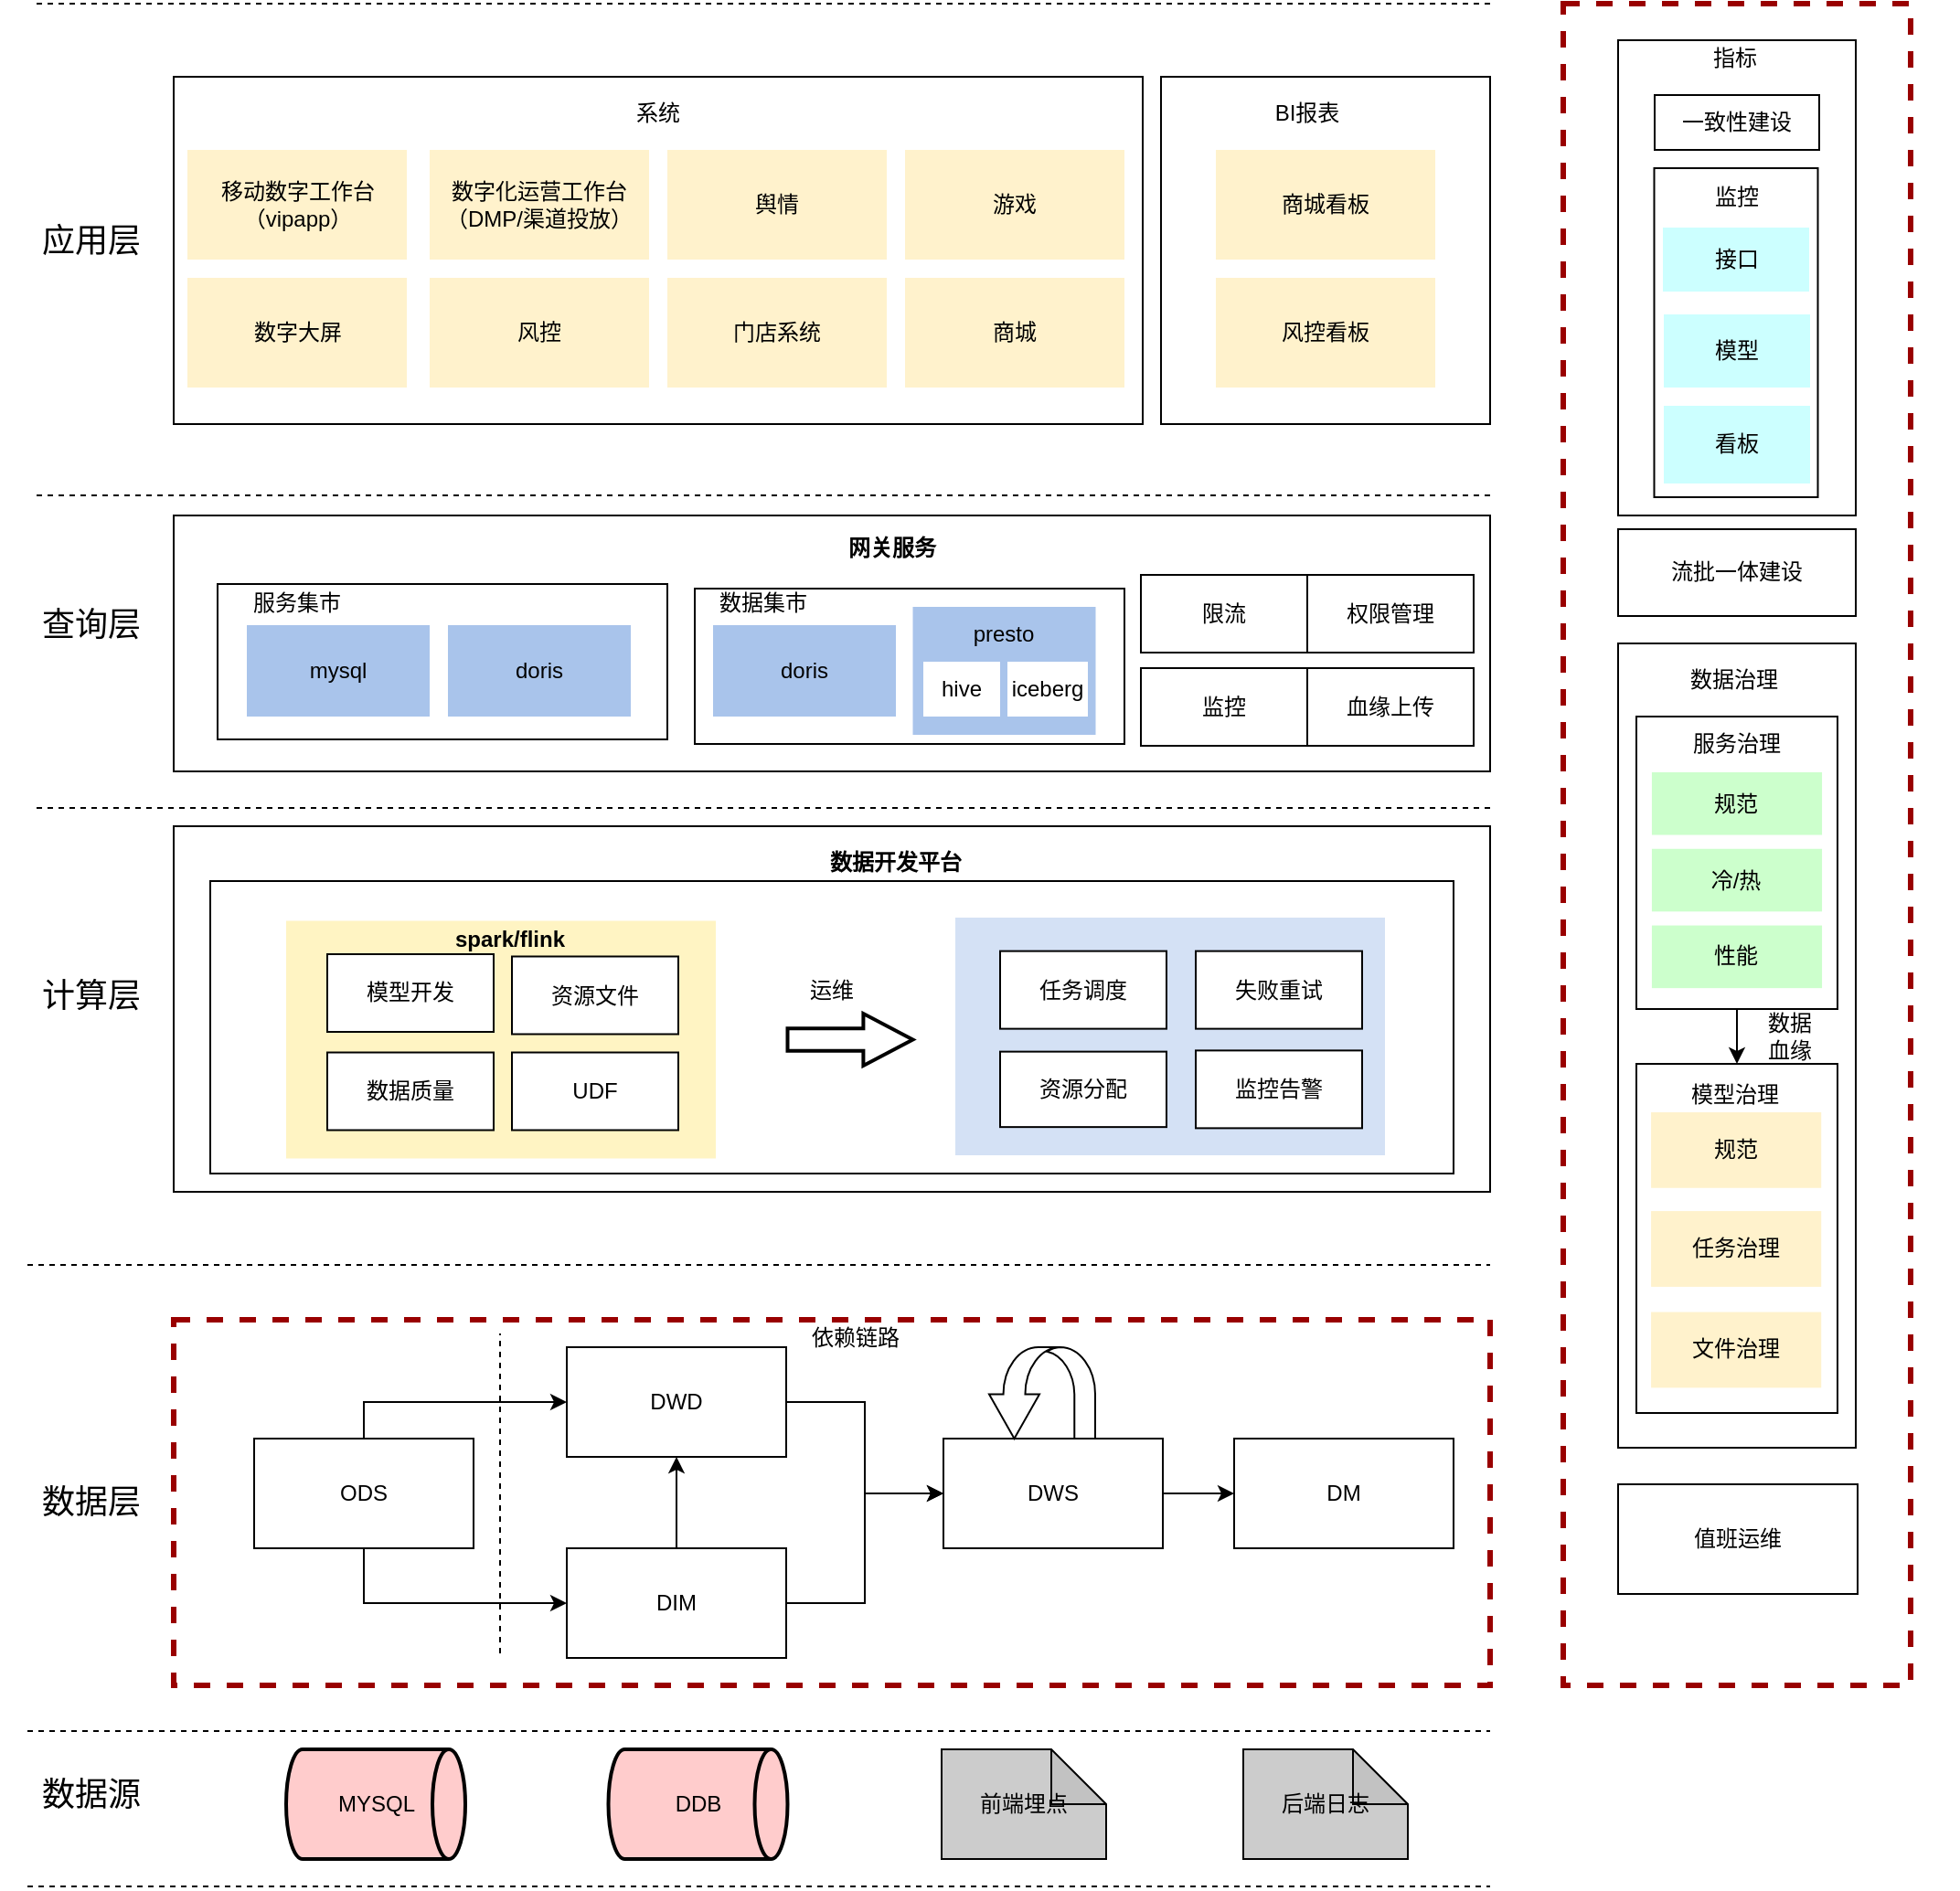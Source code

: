 <mxfile version="20.8.23" type="github">
  <diagram name="第 1 页" id="8vjXtbW4XhxlFyZ9hgyT">
    <mxGraphModel dx="1861" dy="1650" grid="1" gridSize="10" guides="1" tooltips="1" connect="1" arrows="1" fold="1" page="1" pageScale="1" pageWidth="827" pageHeight="1169" math="0" shadow="0">
      <root>
        <mxCell id="0" />
        <mxCell id="1" parent="0" />
        <mxCell id="ErQYisSNtyv5BiWGh4sq-1" value="" style="rounded=0;whiteSpace=wrap;html=1;strokeWidth=3;strokeColor=#990000;dashed=1;" parent="1" diagramCategory="general" diagramName="Rectangle" vertex="1">
          <mxGeometry x="840" y="-270" width="190" height="920" as="geometry" />
        </mxCell>
        <mxCell id="ErQYisSNtyv5BiWGh4sq-2" value="" style="rounded=0;whiteSpace=wrap;html=1;" parent="1" diagramCategory="general" diagramName="Rectangle" vertex="1">
          <mxGeometry x="870" y="80" width="130" height="440" as="geometry" />
        </mxCell>
        <mxCell id="ErQYisSNtyv5BiWGh4sq-3" value="" style="rounded=0;whiteSpace=wrap;html=1;" parent="1" diagramCategory="general" diagramName="Rectangle" vertex="1">
          <mxGeometry x="80" y="-230" width="530" height="190" as="geometry" />
        </mxCell>
        <mxCell id="ErQYisSNtyv5BiWGh4sq-4" value="MYSQL" style="shape=mxgraph.flowchart.direct_data;whiteSpace=wrap;html=1;fillColor=#FFCCCC;strokeColor=#000000;strokeWidth=2" parent="1" diagramCategory="Flowchart" diagramName="DirectData" vertex="1">
          <mxGeometry x="141.5" y="685" width="98" height="60" as="geometry" />
        </mxCell>
        <mxCell id="ErQYisSNtyv5BiWGh4sq-5" value="DDB" style="shape=mxgraph.flowchart.direct_data;whiteSpace=wrap;html=1;fillColor=#FFCCCC;strokeColor=#000000;strokeWidth=2" parent="1" diagramCategory="Flowchart" diagramName="DirectData" vertex="1">
          <mxGeometry x="317.75" y="685" width="98" height="60" as="geometry" />
        </mxCell>
        <mxCell id="ErQYisSNtyv5BiWGh4sq-6" value="前端埋点" style="shape=note;whiteSpace=wrap;html=1;backgroundOutline=1;darkOpacity=0.05;strokeColor=#000000;fillColor=#CCCCCC;" parent="1" diagramCategory="general" diagramName="Note" vertex="1">
          <mxGeometry x="500" y="685" width="90" height="60" as="geometry" />
        </mxCell>
        <mxCell id="ErQYisSNtyv5BiWGh4sq-7" value="" style="endArrow=none;dashed=1;html=1;" parent="1" diagramCategory="general" diagramName="dashed" edge="1">
          <mxGeometry width="50" height="50" relative="1" as="geometry">
            <mxPoint y="675" as="sourcePoint" />
            <mxPoint x="800" y="675" as="targetPoint" />
          </mxGeometry>
        </mxCell>
        <mxCell id="ErQYisSNtyv5BiWGh4sq-8" value="" style="endArrow=none;dashed=1;html=1;" parent="1" diagramCategory="general" diagramName="dashed" edge="1">
          <mxGeometry width="50" height="50" relative="1" as="geometry">
            <mxPoint y="420" as="sourcePoint" />
            <mxPoint x="800" y="420" as="targetPoint" />
          </mxGeometry>
        </mxCell>
        <mxCell id="ErQYisSNtyv5BiWGh4sq-9" value="&lt;font style=&quot;font-size: 18px;&quot;&gt;数据源&lt;/font&gt;" style="text;html=1;strokeColor=none;fillColor=none;align=center;verticalAlign=middle;whiteSpace=wrap;rounded=0;" parent="1" diagramCategory="general" diagramName="text" vertex="1">
          <mxGeometry y="700" width="70" height="20" as="geometry" />
        </mxCell>
        <mxCell id="ErQYisSNtyv5BiWGh4sq-10" value="&lt;span style=&quot;font-size: 18px;&quot;&gt;计算层&lt;/span&gt;" style="text;html=1;strokeColor=none;fillColor=none;align=center;verticalAlign=middle;whiteSpace=wrap;rounded=0;" parent="1" diagramCategory="general" diagramName="text" vertex="1">
          <mxGeometry y="262.5" width="70" height="20" as="geometry" />
        </mxCell>
        <mxCell id="ErQYisSNtyv5BiWGh4sq-11" value="&lt;span style=&quot;font-size: 18px;&quot;&gt;应用层&lt;/span&gt;" style="text;html=1;strokeColor=none;fillColor=none;align=center;verticalAlign=middle;whiteSpace=wrap;rounded=0;" parent="1" diagramCategory="general" diagramName="text" vertex="1">
          <mxGeometry y="-150" width="70" height="20" as="geometry" />
        </mxCell>
        <mxCell id="ErQYisSNtyv5BiWGh4sq-12" value="&lt;span style=&quot;font-size: 18px;&quot;&gt;数据层&lt;/span&gt;" style="text;html=1;strokeColor=none;fillColor=none;align=center;verticalAlign=middle;whiteSpace=wrap;rounded=0;" parent="1" diagramCategory="general" diagramName="text" vertex="1">
          <mxGeometry x="-15" y="540" width="100" height="20" as="geometry" />
        </mxCell>
        <mxCell id="ErQYisSNtyv5BiWGh4sq-13" value="后端日志" style="shape=note;whiteSpace=wrap;html=1;backgroundOutline=1;darkOpacity=0.05;strokeColor=#000000;fillColor=#CCCCCC;" parent="1" diagramCategory="general" diagramName="Note" vertex="1">
          <mxGeometry x="665" y="685" width="90" height="60" as="geometry" />
        </mxCell>
        <mxCell id="ErQYisSNtyv5BiWGh4sq-14" value="" style="rounded=0;whiteSpace=wrap;html=1;" parent="1" diagramCategory="general" diagramName="Rectangle" vertex="1">
          <mxGeometry x="80" y="180" width="720" height="200" as="geometry" />
        </mxCell>
        <mxCell id="ErQYisSNtyv5BiWGh4sq-15" value="" style="endArrow=none;dashed=1;html=1;" parent="1" diagramCategory="general" diagramName="dashed" edge="1">
          <mxGeometry width="50" height="50" relative="1" as="geometry">
            <mxPoint x="5" y="170" as="sourcePoint" />
            <mxPoint x="800" y="170" as="targetPoint" />
          </mxGeometry>
        </mxCell>
        <mxCell id="ErQYisSNtyv5BiWGh4sq-16" value="&lt;span style=&quot;font-size: 18px;&quot;&gt;查询层&lt;/span&gt;" style="text;html=1;strokeColor=none;fillColor=none;align=center;verticalAlign=middle;whiteSpace=wrap;rounded=0;" parent="1" diagramCategory="general" diagramName="text" vertex="1">
          <mxGeometry y="60" width="70" height="20" as="geometry" />
        </mxCell>
        <mxCell id="ErQYisSNtyv5BiWGh4sq-17" value="" style="rounded=0;whiteSpace=wrap;html=1;strokeColor=#990000;strokeWidth=3;dashed=1;" parent="1" diagramCategory="general" diagramName="Rectangle" vertex="1">
          <mxGeometry x="80" y="450" width="720" height="200" as="geometry" />
        </mxCell>
        <mxCell id="ErQYisSNtyv5BiWGh4sq-18" value="移动数字工作台（vipapp）" style="rounded=0;whiteSpace=wrap;html=1;strokeColor=none;fillColor=#FFF2CC;" parent="1" diagramCategory="general" diagramName="Rectangle" vertex="1">
          <mxGeometry x="87.5" y="-190" width="120" height="60" as="geometry" />
        </mxCell>
        <mxCell id="ErQYisSNtyv5BiWGh4sq-19" value="数字化运营工作台&lt;br /&gt;（DMP/渠道投放）" style="rounded=0;whiteSpace=wrap;html=1;strokeColor=none;fillColor=#FFF2CC;" parent="1" diagramCategory="general" diagramName="Rectangle" vertex="1">
          <mxGeometry x="220" y="-190" width="120" height="60" as="geometry" />
        </mxCell>
        <mxCell id="ErQYisSNtyv5BiWGh4sq-20" value="数字大屏" style="rounded=0;whiteSpace=wrap;html=1;strokeColor=none;fillColor=#FFF2CC;" parent="1" diagramCategory="general" diagramName="Rectangle" vertex="1">
          <mxGeometry x="87.5" y="-120" width="120" height="60" as="geometry" />
        </mxCell>
        <mxCell id="ErQYisSNtyv5BiWGh4sq-21" value="" style="rounded=0;whiteSpace=wrap;html=1;" parent="1" diagramCategory="general" diagramName="Rectangle" vertex="1">
          <mxGeometry x="620" y="-230" width="180" height="190" as="geometry" />
        </mxCell>
        <mxCell id="ErQYisSNtyv5BiWGh4sq-22" value="商城" style="rounded=0;whiteSpace=wrap;html=1;strokeColor=none;fillColor=#FFF2CC;" parent="1" diagramCategory="general" diagramName="Rectangle" vertex="1">
          <mxGeometry x="480" y="-120" width="120" height="60" as="geometry" />
        </mxCell>
        <mxCell id="ErQYisSNtyv5BiWGh4sq-23" value="" style="rounded=0;whiteSpace=wrap;html=1;align=left;" parent="1" diagramCategory="general" diagramName="Rectangle" vertex="1">
          <mxGeometry x="80" y="10" width="720" height="140" as="geometry" />
        </mxCell>
        <mxCell id="ErQYisSNtyv5BiWGh4sq-24" value="mysql" style="rounded=0;whiteSpace=wrap;html=1;" parent="1" diagramCategory="general" diagramName="Rectangle" vertex="1">
          <mxGeometry x="180" y="65" width="100" height="50" as="geometry" />
        </mxCell>
        <mxCell id="ErQYisSNtyv5BiWGh4sq-25" value="网关服务" style="text;html=1;strokeColor=none;fillColor=none;align=center;verticalAlign=middle;whiteSpace=wrap;rounded=0;fontStyle=1" parent="1" diagramCategory="general" diagramName="text" vertex="1">
          <mxGeometry x="437.5" y="17.5" width="70" height="20" as="geometry" />
        </mxCell>
        <mxCell id="ErQYisSNtyv5BiWGh4sq-26" style="edgeStyle=orthogonalEdgeStyle;rounded=0;orthogonalLoop=1;jettySize=auto;html=1;exitX=0.5;exitY=1;exitDx=0;exitDy=0;" parent="1" edge="1">
          <mxGeometry relative="1" as="geometry">
            <mxPoint x="534" y="70" as="sourcePoint" />
            <mxPoint x="534" y="70" as="targetPoint" />
          </mxGeometry>
        </mxCell>
        <mxCell id="ErQYisSNtyv5BiWGh4sq-27" value="" style="rounded=0;whiteSpace=wrap;html=1;align=left;" parent="1" diagramCategory="general" diagramName="Rectangle" vertex="1">
          <mxGeometry x="100" y="210" width="680" height="160" as="geometry" />
        </mxCell>
        <mxCell id="ErQYisSNtyv5BiWGh4sq-28" value="门店系统" style="rounded=0;whiteSpace=wrap;html=1;strokeColor=none;fillColor=#FFF2CC;" parent="1" diagramCategory="general" diagramName="Rectangle" vertex="1">
          <mxGeometry x="350" y="-120" width="120" height="60" as="geometry" />
        </mxCell>
        <mxCell id="ErQYisSNtyv5BiWGh4sq-29" value="舆情" style="rounded=0;whiteSpace=wrap;html=1;strokeColor=none;fillColor=#FFF2CC;" parent="1" diagramCategory="general" diagramName="Rectangle" vertex="1">
          <mxGeometry x="350" y="-190" width="120" height="60" as="geometry" />
        </mxCell>
        <mxCell id="ErQYisSNtyv5BiWGh4sq-30" value="游戏" style="rounded=0;whiteSpace=wrap;html=1;strokeColor=none;fillColor=#FFF2CC;" parent="1" diagramCategory="general" diagramName="Rectangle" vertex="1">
          <mxGeometry x="480" y="-190" width="120" height="60" as="geometry" />
        </mxCell>
        <mxCell id="ErQYisSNtyv5BiWGh4sq-31" value="风控" style="rounded=0;whiteSpace=wrap;html=1;strokeColor=none;fillColor=#FFF2CC;" parent="1" diagramCategory="general" diagramName="Rectangle" vertex="1">
          <mxGeometry x="220" y="-120" width="120" height="60" as="geometry" />
        </mxCell>
        <mxCell id="ErQYisSNtyv5BiWGh4sq-32" value="商城看板" style="rounded=0;whiteSpace=wrap;html=1;strokeColor=none;fillColor=#FFF2CC;" parent="1" diagramCategory="general" diagramName="Rectangle" vertex="1">
          <mxGeometry x="650" y="-190" width="120" height="60" as="geometry" />
        </mxCell>
        <mxCell id="ErQYisSNtyv5BiWGh4sq-33" value="风控看板" style="rounded=0;whiteSpace=wrap;html=1;strokeColor=none;fillColor=#FFF2CC;" parent="1" diagramCategory="general" diagramName="Rectangle" vertex="1">
          <mxGeometry x="650" y="-120" width="120" height="60" as="geometry" />
        </mxCell>
        <mxCell id="ErQYisSNtyv5BiWGh4sq-34" value="系统" style="text;html=1;strokeColor=none;fillColor=none;align=center;verticalAlign=middle;whiteSpace=wrap;rounded=0;" parent="1" diagramCategory="general" diagramName="text" vertex="1">
          <mxGeometry x="325" y="-220" width="40" height="20" as="geometry" />
        </mxCell>
        <mxCell id="ErQYisSNtyv5BiWGh4sq-35" value="BI报表" style="text;html=1;strokeColor=none;fillColor=none;align=center;verticalAlign=middle;whiteSpace=wrap;rounded=0;" parent="1" diagramCategory="general" diagramName="text" vertex="1">
          <mxGeometry x="680" y="-220" width="40" height="20" as="geometry" />
        </mxCell>
        <mxCell id="ErQYisSNtyv5BiWGh4sq-36" value="" style="rounded=0;whiteSpace=wrap;html=1;" parent="1" diagramCategory="general" diagramName="Rectangle" vertex="1">
          <mxGeometry x="104" y="47.5" width="246" height="85" as="geometry" />
        </mxCell>
        <mxCell id="ErQYisSNtyv5BiWGh4sq-37" value="mysql" style="rounded=0;whiteSpace=wrap;html=1;strokeColor=none;fillColor=#A9C4EB;" parent="1" diagramCategory="general" diagramName="Rectangle" vertex="1">
          <mxGeometry x="120" y="70" width="100" height="50" as="geometry" />
        </mxCell>
        <mxCell id="ErQYisSNtyv5BiWGh4sq-38" value="doris" style="rounded=0;whiteSpace=wrap;html=1;strokeColor=none;fillColor=#A9C4EB;" parent="1" diagramCategory="general" diagramName="Rectangle" vertex="1">
          <mxGeometry x="230" y="70" width="100" height="50" as="geometry" />
        </mxCell>
        <mxCell id="ErQYisSNtyv5BiWGh4sq-39" value="服务集市" style="text;html=1;strokeColor=none;fillColor=none;align=center;verticalAlign=middle;whiteSpace=wrap;rounded=0;" parent="1" diagramCategory="general" diagramName="text" vertex="1">
          <mxGeometry x="120" y="47.5" width="55" height="20" as="geometry" />
        </mxCell>
        <mxCell id="ErQYisSNtyv5BiWGh4sq-40" value="" style="rounded=0;whiteSpace=wrap;html=1;" parent="1" diagramCategory="general" diagramName="Rectangle" vertex="1">
          <mxGeometry x="365" y="50" width="235" height="85" as="geometry" />
        </mxCell>
        <mxCell id="ErQYisSNtyv5BiWGh4sq-41" value="doris" style="rounded=0;whiteSpace=wrap;html=1;strokeColor=none;fillColor=#A9C4EB;" parent="1" diagramCategory="general" diagramName="Rectangle" vertex="1">
          <mxGeometry x="375" y="70" width="100" height="50" as="geometry" />
        </mxCell>
        <mxCell id="ErQYisSNtyv5BiWGh4sq-42" value="" style="rounded=0;whiteSpace=wrap;html=1;strokeColor=none;fillColor=#A9C4EB;" parent="1" diagramCategory="general" diagramName="Rectangle" vertex="1">
          <mxGeometry x="484.25" y="60" width="100" height="70" as="geometry" />
        </mxCell>
        <mxCell id="ErQYisSNtyv5BiWGh4sq-43" value="数据集市" style="text;html=1;strokeColor=none;fillColor=none;align=center;verticalAlign=middle;whiteSpace=wrap;rounded=0;" parent="1" diagramCategory="general" diagramName="text" vertex="1">
          <mxGeometry x="375" y="47.5" width="55" height="20" as="geometry" />
        </mxCell>
        <mxCell id="ErQYisSNtyv5BiWGh4sq-44" value="数据开发平台" style="text;html=1;strokeColor=none;fillColor=none;align=center;verticalAlign=middle;whiteSpace=wrap;rounded=0;fontStyle=1" parent="1" diagramCategory="general" diagramName="text" vertex="1">
          <mxGeometry x="430" y="190" width="90" height="20" as="geometry" />
        </mxCell>
        <mxCell id="ErQYisSNtyv5BiWGh4sq-45" value="" style="endArrow=none;dashed=1;html=1;" parent="1" diagramCategory="general" diagramName="dashed" edge="1">
          <mxGeometry width="50" height="50" relative="1" as="geometry">
            <mxPoint x="5" y="-270" as="sourcePoint" />
            <mxPoint x="800" y="-270" as="targetPoint" />
          </mxGeometry>
        </mxCell>
        <mxCell id="ErQYisSNtyv5BiWGh4sq-46" style="edgeStyle=orthogonalEdgeStyle;rounded=0;orthogonalLoop=1;jettySize=auto;html=1;exitX=0.5;exitY=0;exitDx=0;exitDy=0;" parent="1" source="ErQYisSNtyv5BiWGh4sq-48" target="ErQYisSNtyv5BiWGh4sq-50" edge="1">
          <mxGeometry relative="1" as="geometry" />
        </mxCell>
        <mxCell id="ErQYisSNtyv5BiWGh4sq-47" style="edgeStyle=orthogonalEdgeStyle;rounded=0;orthogonalLoop=1;jettySize=auto;html=1;exitX=0.5;exitY=1;exitDx=0;exitDy=0;" parent="1" source="ErQYisSNtyv5BiWGh4sq-48" target="ErQYisSNtyv5BiWGh4sq-52" edge="1">
          <mxGeometry relative="1" as="geometry" />
        </mxCell>
        <mxCell id="ErQYisSNtyv5BiWGh4sq-48" value="ODS" style="rounded=0;whiteSpace=wrap;html=1;" parent="1" diagramCategory="general" diagramName="Rectangle" vertex="1">
          <mxGeometry x="124" y="515" width="120" height="60" as="geometry" />
        </mxCell>
        <mxCell id="ErQYisSNtyv5BiWGh4sq-49" style="edgeStyle=orthogonalEdgeStyle;rounded=0;orthogonalLoop=1;jettySize=auto;html=1;exitX=1;exitY=0.5;exitDx=0;exitDy=0;entryX=0;entryY=0.5;entryDx=0;entryDy=0;" parent="1" source="ErQYisSNtyv5BiWGh4sq-50" target="ErQYisSNtyv5BiWGh4sq-105" edge="1">
          <mxGeometry relative="1" as="geometry" />
        </mxCell>
        <mxCell id="ErQYisSNtyv5BiWGh4sq-50" value="DWD" style="rounded=0;whiteSpace=wrap;html=1;" parent="1" diagramCategory="general" diagramName="Rectangle" vertex="1">
          <mxGeometry x="295" y="465" width="120" height="60" as="geometry" />
        </mxCell>
        <mxCell id="ErQYisSNtyv5BiWGh4sq-51" style="edgeStyle=orthogonalEdgeStyle;rounded=0;orthogonalLoop=1;jettySize=auto;html=1;exitX=0.5;exitY=0;exitDx=0;exitDy=0;" parent="1" source="ErQYisSNtyv5BiWGh4sq-52" target="ErQYisSNtyv5BiWGh4sq-50" edge="1">
          <mxGeometry relative="1" as="geometry" />
        </mxCell>
        <mxCell id="ErQYisSNtyv5BiWGh4sq-52" value="DIM" style="rounded=0;whiteSpace=wrap;html=1;" parent="1" diagramCategory="general" diagramName="Rectangle" vertex="1">
          <mxGeometry x="295" y="575" width="120" height="60" as="geometry" />
        </mxCell>
        <mxCell id="ErQYisSNtyv5BiWGh4sq-53" style="edgeStyle=orthogonalEdgeStyle;rounded=0;orthogonalLoop=1;jettySize=auto;html=1;exitX=1;exitY=0.5;exitDx=0;exitDy=0;entryX=0;entryY=0.5;entryDx=0;entryDy=0;" parent="1" source="ErQYisSNtyv5BiWGh4sq-105" target="ErQYisSNtyv5BiWGh4sq-54" edge="1">
          <mxGeometry relative="1" as="geometry" />
        </mxCell>
        <mxCell id="ErQYisSNtyv5BiWGh4sq-54" value="DM" style="rounded=0;whiteSpace=wrap;html=1;" parent="1" diagramCategory="general" diagramName="Rectangle" vertex="1">
          <mxGeometry x="660" y="515" width="120" height="60" as="geometry" />
        </mxCell>
        <mxCell id="ErQYisSNtyv5BiWGh4sq-55" style="edgeStyle=orthogonalEdgeStyle;rounded=0;orthogonalLoop=1;jettySize=auto;html=1;exitX=1;exitY=0.5;exitDx=0;exitDy=0;entryX=0;entryY=0.5;entryDx=0;entryDy=0;" parent="1" source="ErQYisSNtyv5BiWGh4sq-52" target="ErQYisSNtyv5BiWGh4sq-105" edge="1">
          <mxGeometry relative="1" as="geometry" />
        </mxCell>
        <mxCell id="ErQYisSNtyv5BiWGh4sq-56" value="" style="shape=mxgraph.flowchart.transfer;whiteSpace=wrap;html=1;fillColor=#ffffff;strokeColor=#000000;strokeWidth=2" parent="1" diagramCategory="Flowchart" diagramName="Transfer" vertex="1">
          <mxGeometry x="415.75" y="282.5" width="68.5" height="28.5" as="geometry" />
        </mxCell>
        <mxCell id="ErQYisSNtyv5BiWGh4sq-57" value="" style="rounded=0;whiteSpace=wrap;html=1;fillColor=#FFF4C3;strokeColor=none;" parent="1" diagramCategory="general" diagramName="Rectangle" vertex="1">
          <mxGeometry x="141.5" y="231.75" width="235" height="130" as="geometry" />
        </mxCell>
        <mxCell id="ErQYisSNtyv5BiWGh4sq-58" value="模型开发" style="rounded=0;whiteSpace=wrap;html=1;" parent="1" diagramCategory="general" diagramName="Rectangle" vertex="1">
          <mxGeometry x="164" y="250" width="91" height="42.5" as="geometry" />
        </mxCell>
        <mxCell id="ErQYisSNtyv5BiWGh4sq-59" value="资源文件" style="rounded=0;whiteSpace=wrap;html=1;" parent="1" diagramCategory="general" diagramName="Rectangle" vertex="1">
          <mxGeometry x="265" y="251.25" width="91" height="42.5" as="geometry" />
        </mxCell>
        <mxCell id="ErQYisSNtyv5BiWGh4sq-60" value="UDF" style="rounded=0;whiteSpace=wrap;html=1;" parent="1" diagramCategory="general" diagramName="Rectangle" vertex="1">
          <mxGeometry x="265" y="303.76" width="91" height="42.5" as="geometry" />
        </mxCell>
        <mxCell id="ErQYisSNtyv5BiWGh4sq-61" value="数据质量" style="rounded=0;whiteSpace=wrap;html=1;" parent="1" diagramCategory="general" diagramName="Rectangle" vertex="1">
          <mxGeometry x="164" y="303.76" width="91" height="42.5" as="geometry" />
        </mxCell>
        <mxCell id="ErQYisSNtyv5BiWGh4sq-62" value="" style="rounded=0;whiteSpace=wrap;html=1;strokeColor=none;fillColor=#D4E1F5;" parent="1" diagramCategory="general" diagramName="Rectangle" vertex="1">
          <mxGeometry x="507.5" y="230" width="235" height="130" as="geometry" />
        </mxCell>
        <mxCell id="ErQYisSNtyv5BiWGh4sq-63" value="资源分配" style="rounded=0;whiteSpace=wrap;html=1;" parent="1" diagramCategory="general" diagramName="Rectangle" vertex="1">
          <mxGeometry x="532" y="303.32" width="91" height="41.25" as="geometry" />
        </mxCell>
        <mxCell id="ErQYisSNtyv5BiWGh4sq-64" value="任务调度" style="rounded=0;whiteSpace=wrap;html=1;" parent="1" diagramCategory="general" diagramName="Rectangle" vertex="1">
          <mxGeometry x="532" y="248.31" width="91" height="42.5" as="geometry" />
        </mxCell>
        <mxCell id="ErQYisSNtyv5BiWGh4sq-65" value="失败重试" style="rounded=0;whiteSpace=wrap;html=1;" parent="1" diagramCategory="general" diagramName="Rectangle" vertex="1">
          <mxGeometry x="639" y="248.31" width="91" height="42.5" as="geometry" />
        </mxCell>
        <mxCell id="ErQYisSNtyv5BiWGh4sq-66" value="监控告警" style="rounded=0;whiteSpace=wrap;html=1;" parent="1" diagramCategory="general" diagramName="Rectangle" vertex="1">
          <mxGeometry x="639" y="302.69" width="91" height="42.5" as="geometry" />
        </mxCell>
        <mxCell id="ErQYisSNtyv5BiWGh4sq-67" value="spark/flink" style="text;html=1;strokeColor=none;fillColor=none;align=center;verticalAlign=middle;whiteSpace=wrap;rounded=0;fontStyle=1" parent="1" diagramCategory="general" diagramName="text" vertex="1">
          <mxGeometry x="244" y="231.75" width="40" height="20" as="geometry" />
        </mxCell>
        <mxCell id="ErQYisSNtyv5BiWGh4sq-68" value="" style="endArrow=none;dashed=1;html=1;" parent="1" diagramCategory="general" diagramName="dashed" edge="1">
          <mxGeometry width="50" height="50" relative="1" as="geometry">
            <mxPoint x="5" y="-1" as="sourcePoint" />
            <mxPoint x="800" y="-1" as="targetPoint" />
          </mxGeometry>
        </mxCell>
        <mxCell id="ErQYisSNtyv5BiWGh4sq-69" value="运维" style="text;html=1;strokeColor=none;fillColor=none;align=center;verticalAlign=middle;whiteSpace=wrap;rounded=0;" parent="1" diagramCategory="general" diagramName="text" vertex="1">
          <mxGeometry x="420" y="260" width="40" height="20" as="geometry" />
        </mxCell>
        <mxCell id="ErQYisSNtyv5BiWGh4sq-70" value="" style="endArrow=none;dashed=1;html=1;" parent="1" diagramCategory="general" diagramName="dashed" edge="1">
          <mxGeometry width="50" height="50" relative="1" as="geometry">
            <mxPoint y="760" as="sourcePoint" />
            <mxPoint x="800" y="760" as="targetPoint" />
          </mxGeometry>
        </mxCell>
        <mxCell id="ErQYisSNtyv5BiWGh4sq-71" value="" style="endArrow=none;dashed=1;html=1;" parent="1" diagramCategory="general" diagramName="dashed" edge="1">
          <mxGeometry width="50" height="50" relative="1" as="geometry">
            <mxPoint x="258.5" y="632.5" as="sourcePoint" />
            <mxPoint x="258.5" y="457.5" as="targetPoint" />
          </mxGeometry>
        </mxCell>
        <mxCell id="ErQYisSNtyv5BiWGh4sq-72" value="权限管理" style="rounded=0;whiteSpace=wrap;html=1;" parent="1" diagramCategory="general" diagramName="Rectangle" vertex="1">
          <mxGeometry x="700" y="42.5" width="91" height="42.5" as="geometry" />
        </mxCell>
        <mxCell id="ErQYisSNtyv5BiWGh4sq-73" value="血缘上传" style="rounded=0;whiteSpace=wrap;html=1;" parent="1" diagramCategory="general" diagramName="Rectangle" vertex="1">
          <mxGeometry x="700" y="93.5" width="91" height="42.5" as="geometry" />
        </mxCell>
        <mxCell id="ErQYisSNtyv5BiWGh4sq-74" value="依赖链路" style="text;html=1;strokeColor=none;fillColor=none;align=center;verticalAlign=middle;whiteSpace=wrap;rounded=0;" parent="1" diagramCategory="general" diagramName="text" vertex="1">
          <mxGeometry x="426" y="450" width="54" height="20" as="geometry" />
        </mxCell>
        <mxCell id="ErQYisSNtyv5BiWGh4sq-75" value="" style="rounded=0;whiteSpace=wrap;html=1;" parent="1" diagramCategory="general" diagramName="Rectangle" vertex="1">
          <mxGeometry x="870" y="-250" width="130" height="260" as="geometry" />
        </mxCell>
        <mxCell id="ErQYisSNtyv5BiWGh4sq-76" value="指标" style="text;html=1;strokeColor=none;fillColor=none;align=center;verticalAlign=middle;whiteSpace=wrap;rounded=0;" parent="1" diagramCategory="general" diagramName="text" vertex="1">
          <mxGeometry x="907.5" y="-250" width="52" height="20" as="geometry" />
        </mxCell>
        <mxCell id="ErQYisSNtyv5BiWGh4sq-77" value="值班运维" style="rounded=0;whiteSpace=wrap;html=1;" parent="1" diagramCategory="general" diagramName="Rectangle" vertex="1">
          <mxGeometry x="870" y="540" width="131" height="60" as="geometry" />
        </mxCell>
        <mxCell id="ErQYisSNtyv5BiWGh4sq-78" value="流批一体建设" style="rounded=0;whiteSpace=wrap;html=1;" parent="1" diagramCategory="general" diagramName="Rectangle" vertex="1">
          <mxGeometry x="870" y="17.5" width="130" height="47.5" as="geometry" />
        </mxCell>
        <mxCell id="ErQYisSNtyv5BiWGh4sq-79" value="" style="rounded=0;whiteSpace=wrap;html=1;" parent="1" diagramCategory="general" diagramName="Rectangle" vertex="1">
          <mxGeometry x="889.75" y="-180" width="89.5" height="180" as="geometry" />
        </mxCell>
        <mxCell id="ErQYisSNtyv5BiWGh4sq-80" value="接口" style="rounded=0;whiteSpace=wrap;html=1;strokeColor=none;fillColor=#CCFFFF;" parent="1" diagramCategory="general" diagramName="Rectangle" vertex="1">
          <mxGeometry x="894.5" y="-147.5" width="80" height="35" as="geometry" />
        </mxCell>
        <mxCell id="ErQYisSNtyv5BiWGh4sq-81" value="模型" style="rounded=0;whiteSpace=wrap;html=1;strokeColor=none;fillColor=#CCFFFF;" parent="1" diagramCategory="general" diagramName="Rectangle" vertex="1">
          <mxGeometry x="895" y="-100" width="80" height="40" as="geometry" />
        </mxCell>
        <mxCell id="ErQYisSNtyv5BiWGh4sq-82" value="看板" style="rounded=0;whiteSpace=wrap;html=1;strokeColor=none;fillColor=#CCFFFF;" parent="1" diagramCategory="general" diagramName="Rectangle" vertex="1">
          <mxGeometry x="895" y="-50" width="80" height="42.5" as="geometry" />
        </mxCell>
        <mxCell id="ErQYisSNtyv5BiWGh4sq-83" value="监控" style="text;html=1;strokeColor=none;fillColor=none;align=center;verticalAlign=middle;whiteSpace=wrap;rounded=0;" parent="1" diagramCategory="general" diagramName="text" vertex="1">
          <mxGeometry x="915" y="-174" width="40" height="20" as="geometry" />
        </mxCell>
        <mxCell id="ErQYisSNtyv5BiWGh4sq-84" value="一致性建设" style="rounded=0;whiteSpace=wrap;html=1;" parent="1" diagramCategory="general" diagramName="Rectangle" vertex="1">
          <mxGeometry x="890" y="-220" width="90" height="30" as="geometry" />
        </mxCell>
        <mxCell id="ErQYisSNtyv5BiWGh4sq-85" value="" style="group" parent="1" connectable="0" vertex="1">
          <mxGeometry x="890" y="120" width="165.86" height="272.62" as="geometry" />
        </mxCell>
        <mxCell id="ErQYisSNtyv5BiWGh4sq-86" value="" style="rounded=0;whiteSpace=wrap;html=1;" parent="ErQYisSNtyv5BiWGh4sq-85" diagramCategory="general" diagramName="Rectangle" vertex="1">
          <mxGeometry x="-10.0" width="110.0" height="160" as="geometry" />
        </mxCell>
        <mxCell id="ErQYisSNtyv5BiWGh4sq-87" value="服务治理" style="text;html=1;strokeColor=none;fillColor=none;align=center;verticalAlign=middle;whiteSpace=wrap;rounded=0;" parent="ErQYisSNtyv5BiWGh4sq-85" diagramCategory="general" diagramName="text" vertex="1">
          <mxGeometry x="15.86" y="7.62" width="58.27" height="15.24" as="geometry" />
        </mxCell>
        <mxCell id="ErQYisSNtyv5BiWGh4sq-88" value="规范" style="rounded=0;whiteSpace=wrap;html=1;strokeColor=none;fillColor=#CCFFCC;" parent="ErQYisSNtyv5BiWGh4sq-85" diagramCategory="general" diagramName="Rectangle" vertex="1">
          <mxGeometry x="-1.538" y="30.476" width="93.077" height="34.286" as="geometry" />
        </mxCell>
        <mxCell id="ErQYisSNtyv5BiWGh4sq-89" value="冷/热" style="rounded=0;whiteSpace=wrap;html=1;strokeColor=none;fillColor=#CCFFCC;" parent="ErQYisSNtyv5BiWGh4sq-85" diagramCategory="general" diagramName="Rectangle" vertex="1">
          <mxGeometry x="-1.538" y="72.381" width="93.077" height="34.286" as="geometry" />
        </mxCell>
        <mxCell id="ErQYisSNtyv5BiWGh4sq-90" value="性能" style="rounded=0;whiteSpace=wrap;html=1;strokeColor=none;fillColor=#CCFFCC;" parent="ErQYisSNtyv5BiWGh4sq-85" diagramCategory="general" diagramName="Rectangle" vertex="1">
          <mxGeometry x="-1.538" y="114.286" width="93.077" height="34.286" as="geometry" />
        </mxCell>
        <mxCell id="ErQYisSNtyv5BiWGh4sq-91" value="" style="group" parent="1" connectable="0" vertex="1">
          <mxGeometry x="880" y="310" width="110" height="191" as="geometry" />
        </mxCell>
        <mxCell id="ErQYisSNtyv5BiWGh4sq-92" value="" style="rounded=0;whiteSpace=wrap;html=1;" parent="ErQYisSNtyv5BiWGh4sq-91" diagramCategory="general" diagramName="Rectangle" vertex="1">
          <mxGeometry width="110" height="191" as="geometry" />
        </mxCell>
        <mxCell id="ErQYisSNtyv5BiWGh4sq-93" value="任务治理" style="rounded=0;whiteSpace=wrap;html=1;strokeColor=none;fillColor=#FFF2CC;" parent="ErQYisSNtyv5BiWGh4sq-91" diagramCategory="general" diagramName="Rectangle" vertex="1">
          <mxGeometry x="8.038" y="80.542" width="93.077" height="41.422" as="geometry" />
        </mxCell>
        <mxCell id="ErQYisSNtyv5BiWGh4sq-94" value="文件治理" style="rounded=0;whiteSpace=wrap;html=1;strokeColor=none;fillColor=#FFF2CC;" parent="ErQYisSNtyv5BiWGh4sq-91" diagramCategory="general" diagramName="Rectangle" vertex="1">
          <mxGeometry x="8.038" y="135.771" width="93.077" height="41.422" as="geometry" />
        </mxCell>
        <mxCell id="ErQYisSNtyv5BiWGh4sq-95" value="模型治理" style="text;html=1;strokeColor=none;fillColor=none;align=center;verticalAlign=middle;whiteSpace=wrap;rounded=0;" parent="ErQYisSNtyv5BiWGh4sq-91" diagramCategory="general" diagramName="text" vertex="1">
          <mxGeometry x="26.445" y="8.056" width="56.265" height="18.406" as="geometry" />
        </mxCell>
        <mxCell id="ErQYisSNtyv5BiWGh4sq-96" value="规范" style="rounded=0;whiteSpace=wrap;html=1;strokeColor=none;fillColor=#FFF2CC;" parent="ErQYisSNtyv5BiWGh4sq-91" diagramCategory="general" diagramName="Rectangle" vertex="1">
          <mxGeometry x="8.038" y="26.464" width="93.077" height="41.422" as="geometry" />
        </mxCell>
        <mxCell id="ErQYisSNtyv5BiWGh4sq-97" value="数据血缘" style="text;html=1;strokeColor=none;fillColor=none;align=center;verticalAlign=middle;whiteSpace=wrap;rounded=0;labelPosition=center;verticalLabelPosition=middle;horizontal=1;" parent="1" diagramCategory="general" diagramName="text" vertex="1">
          <mxGeometry x="949.25" y="285" width="30" height="20" as="geometry" />
        </mxCell>
        <mxCell id="ErQYisSNtyv5BiWGh4sq-98" value="数据治理" style="text;html=1;strokeColor=none;fillColor=none;align=center;verticalAlign=middle;whiteSpace=wrap;rounded=0;" parent="1" diagramCategory="general" diagramName="text" vertex="1">
          <mxGeometry x="903" y="90" width="61" height="20" as="geometry" />
        </mxCell>
        <mxCell id="ErQYisSNtyv5BiWGh4sq-99" style="edgeStyle=orthogonalEdgeStyle;rounded=0;orthogonalLoop=1;jettySize=auto;html=1;exitX=0.5;exitY=1;exitDx=0;exitDy=0;entryX=0.5;entryY=0;entryDx=0;entryDy=0;" parent="1" source="ErQYisSNtyv5BiWGh4sq-86" target="ErQYisSNtyv5BiWGh4sq-92" edge="1">
          <mxGeometry relative="1" as="geometry" />
        </mxCell>
        <mxCell id="ErQYisSNtyv5BiWGh4sq-100" value="presto" style="text;html=1;strokeColor=none;fillColor=none;align=center;verticalAlign=middle;whiteSpace=wrap;rounded=0;" parent="1" diagramCategory="general" diagramName="text" vertex="1">
          <mxGeometry x="514.25" y="65" width="40" height="20" as="geometry" />
        </mxCell>
        <mxCell id="ErQYisSNtyv5BiWGh4sq-101" value="hive" style="rounded=0;whiteSpace=wrap;html=1;strokeColor=none;" parent="1" diagramCategory="general" diagramName="Rectangle" vertex="1">
          <mxGeometry x="490" y="90" width="42" height="30" as="geometry" />
        </mxCell>
        <mxCell id="ErQYisSNtyv5BiWGh4sq-102" value="iceberg" style="rounded=0;whiteSpace=wrap;html=1;strokeColor=none;" parent="1" diagramCategory="general" diagramName="Rectangle" vertex="1">
          <mxGeometry x="536" y="90" width="44" height="30" as="geometry" />
        </mxCell>
        <mxCell id="ErQYisSNtyv5BiWGh4sq-103" value="限流" style="rounded=0;whiteSpace=wrap;html=1;" parent="1" diagramCategory="general" diagramName="Rectangle" vertex="1">
          <mxGeometry x="609" y="42.5" width="91" height="42.5" as="geometry" />
        </mxCell>
        <mxCell id="ErQYisSNtyv5BiWGh4sq-104" value="监控" style="rounded=0;whiteSpace=wrap;html=1;" parent="1" diagramCategory="general" diagramName="Rectangle" vertex="1">
          <mxGeometry x="609" y="93.5" width="91" height="42.5" as="geometry" />
        </mxCell>
        <mxCell id="ErQYisSNtyv5BiWGh4sq-105" value="DWS" style="rounded=0;whiteSpace=wrap;html=1;" parent="1" diagramCategory="general" diagramName="Rectangle" vertex="1">
          <mxGeometry x="501" y="515" width="120" height="60" as="geometry" />
        </mxCell>
        <mxCell id="ErQYisSNtyv5BiWGh4sq-106" value="" style="shape=mxgraph.arrows.u_turn_down_arrow;whiteSpace=wrap;html=1;fillColor=#ffffff;strokeColor=#000000;strokeWidth=1;" parent="1" diagramCategory="arrow" diagramName="UTurnDownArrow" vertex="1">
          <mxGeometry x="526" y="465" width="58" height="50" as="geometry" />
        </mxCell>
      </root>
    </mxGraphModel>
  </diagram>
</mxfile>
